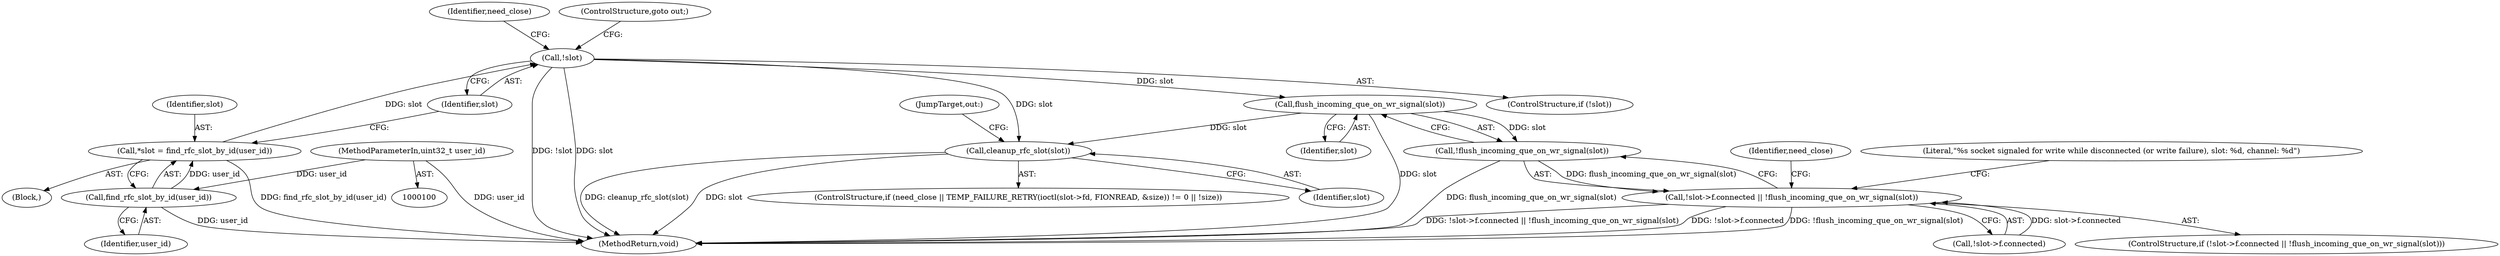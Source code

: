 digraph "0_Android_472271b153c5dc53c28beac55480a8d8434b2d5c_34@API" {
"1000198" [label="(Call,flush_incoming_que_on_wr_signal(slot))"];
"1000114" [label="(Call,!slot)"];
"1000109" [label="(Call,*slot = find_rfc_slot_by_id(user_id))"];
"1000111" [label="(Call,find_rfc_slot_by_id(user_id))"];
"1000103" [label="(MethodParameterIn,uint32_t user_id)"];
"1000197" [label="(Call,!flush_incoming_que_on_wr_signal(slot))"];
"1000190" [label="(Call,!slot->f.connected || !flush_incoming_que_on_wr_signal(slot))"];
"1000240" [label="(Call,cleanup_rfc_slot(slot))"];
"1000240" [label="(Call,cleanup_rfc_slot(slot))"];
"1000246" [label="(MethodReturn,void)"];
"1000119" [label="(Identifier,need_close)"];
"1000224" [label="(ControlStructure,if (need_close || TEMP_FAILURE_RETRY(ioctl(slot->fd, FIONREAD, &size)) != 0 || !size))"];
"1000198" [label="(Call,flush_incoming_que_on_wr_signal(slot))"];
"1000104" [label="(Block,)"];
"1000197" [label="(Call,!flush_incoming_que_on_wr_signal(slot))"];
"1000103" [label="(MethodParameterIn,uint32_t user_id)"];
"1000116" [label="(ControlStructure,goto out;)"];
"1000111" [label="(Call,find_rfc_slot_by_id(user_id))"];
"1000191" [label="(Call,!slot->f.connected)"];
"1000115" [label="(Identifier,slot)"];
"1000215" [label="(Identifier,need_close)"];
"1000199" [label="(Identifier,slot)"];
"1000189" [label="(ControlStructure,if (!slot->f.connected || !flush_incoming_que_on_wr_signal(slot)))"];
"1000109" [label="(Call,*slot = find_rfc_slot_by_id(user_id))"];
"1000242" [label="(JumpTarget,out:)"];
"1000110" [label="(Identifier,slot)"];
"1000190" [label="(Call,!slot->f.connected || !flush_incoming_que_on_wr_signal(slot))"];
"1000113" [label="(ControlStructure,if (!slot))"];
"1000241" [label="(Identifier,slot)"];
"1000112" [label="(Identifier,user_id)"];
"1000114" [label="(Call,!slot)"];
"1000202" [label="(Literal,\"%s socket signaled for write while disconnected (or write failure), slot: %d, channel: %d\")"];
"1000198" -> "1000197"  [label="AST: "];
"1000198" -> "1000199"  [label="CFG: "];
"1000199" -> "1000198"  [label="AST: "];
"1000197" -> "1000198"  [label="CFG: "];
"1000198" -> "1000246"  [label="DDG: slot"];
"1000198" -> "1000197"  [label="DDG: slot"];
"1000114" -> "1000198"  [label="DDG: slot"];
"1000198" -> "1000240"  [label="DDG: slot"];
"1000114" -> "1000113"  [label="AST: "];
"1000114" -> "1000115"  [label="CFG: "];
"1000115" -> "1000114"  [label="AST: "];
"1000116" -> "1000114"  [label="CFG: "];
"1000119" -> "1000114"  [label="CFG: "];
"1000114" -> "1000246"  [label="DDG: !slot"];
"1000114" -> "1000246"  [label="DDG: slot"];
"1000109" -> "1000114"  [label="DDG: slot"];
"1000114" -> "1000240"  [label="DDG: slot"];
"1000109" -> "1000104"  [label="AST: "];
"1000109" -> "1000111"  [label="CFG: "];
"1000110" -> "1000109"  [label="AST: "];
"1000111" -> "1000109"  [label="AST: "];
"1000115" -> "1000109"  [label="CFG: "];
"1000109" -> "1000246"  [label="DDG: find_rfc_slot_by_id(user_id)"];
"1000111" -> "1000109"  [label="DDG: user_id"];
"1000111" -> "1000112"  [label="CFG: "];
"1000112" -> "1000111"  [label="AST: "];
"1000111" -> "1000246"  [label="DDG: user_id"];
"1000103" -> "1000111"  [label="DDG: user_id"];
"1000103" -> "1000100"  [label="AST: "];
"1000103" -> "1000246"  [label="DDG: user_id"];
"1000197" -> "1000190"  [label="AST: "];
"1000190" -> "1000197"  [label="CFG: "];
"1000197" -> "1000246"  [label="DDG: flush_incoming_que_on_wr_signal(slot)"];
"1000197" -> "1000190"  [label="DDG: flush_incoming_que_on_wr_signal(slot)"];
"1000190" -> "1000189"  [label="AST: "];
"1000190" -> "1000191"  [label="CFG: "];
"1000191" -> "1000190"  [label="AST: "];
"1000202" -> "1000190"  [label="CFG: "];
"1000215" -> "1000190"  [label="CFG: "];
"1000190" -> "1000246"  [label="DDG: !slot->f.connected || !flush_incoming_que_on_wr_signal(slot)"];
"1000190" -> "1000246"  [label="DDG: !slot->f.connected"];
"1000190" -> "1000246"  [label="DDG: !flush_incoming_que_on_wr_signal(slot)"];
"1000191" -> "1000190"  [label="DDG: slot->f.connected"];
"1000240" -> "1000224"  [label="AST: "];
"1000240" -> "1000241"  [label="CFG: "];
"1000241" -> "1000240"  [label="AST: "];
"1000242" -> "1000240"  [label="CFG: "];
"1000240" -> "1000246"  [label="DDG: cleanup_rfc_slot(slot)"];
"1000240" -> "1000246"  [label="DDG: slot"];
}
